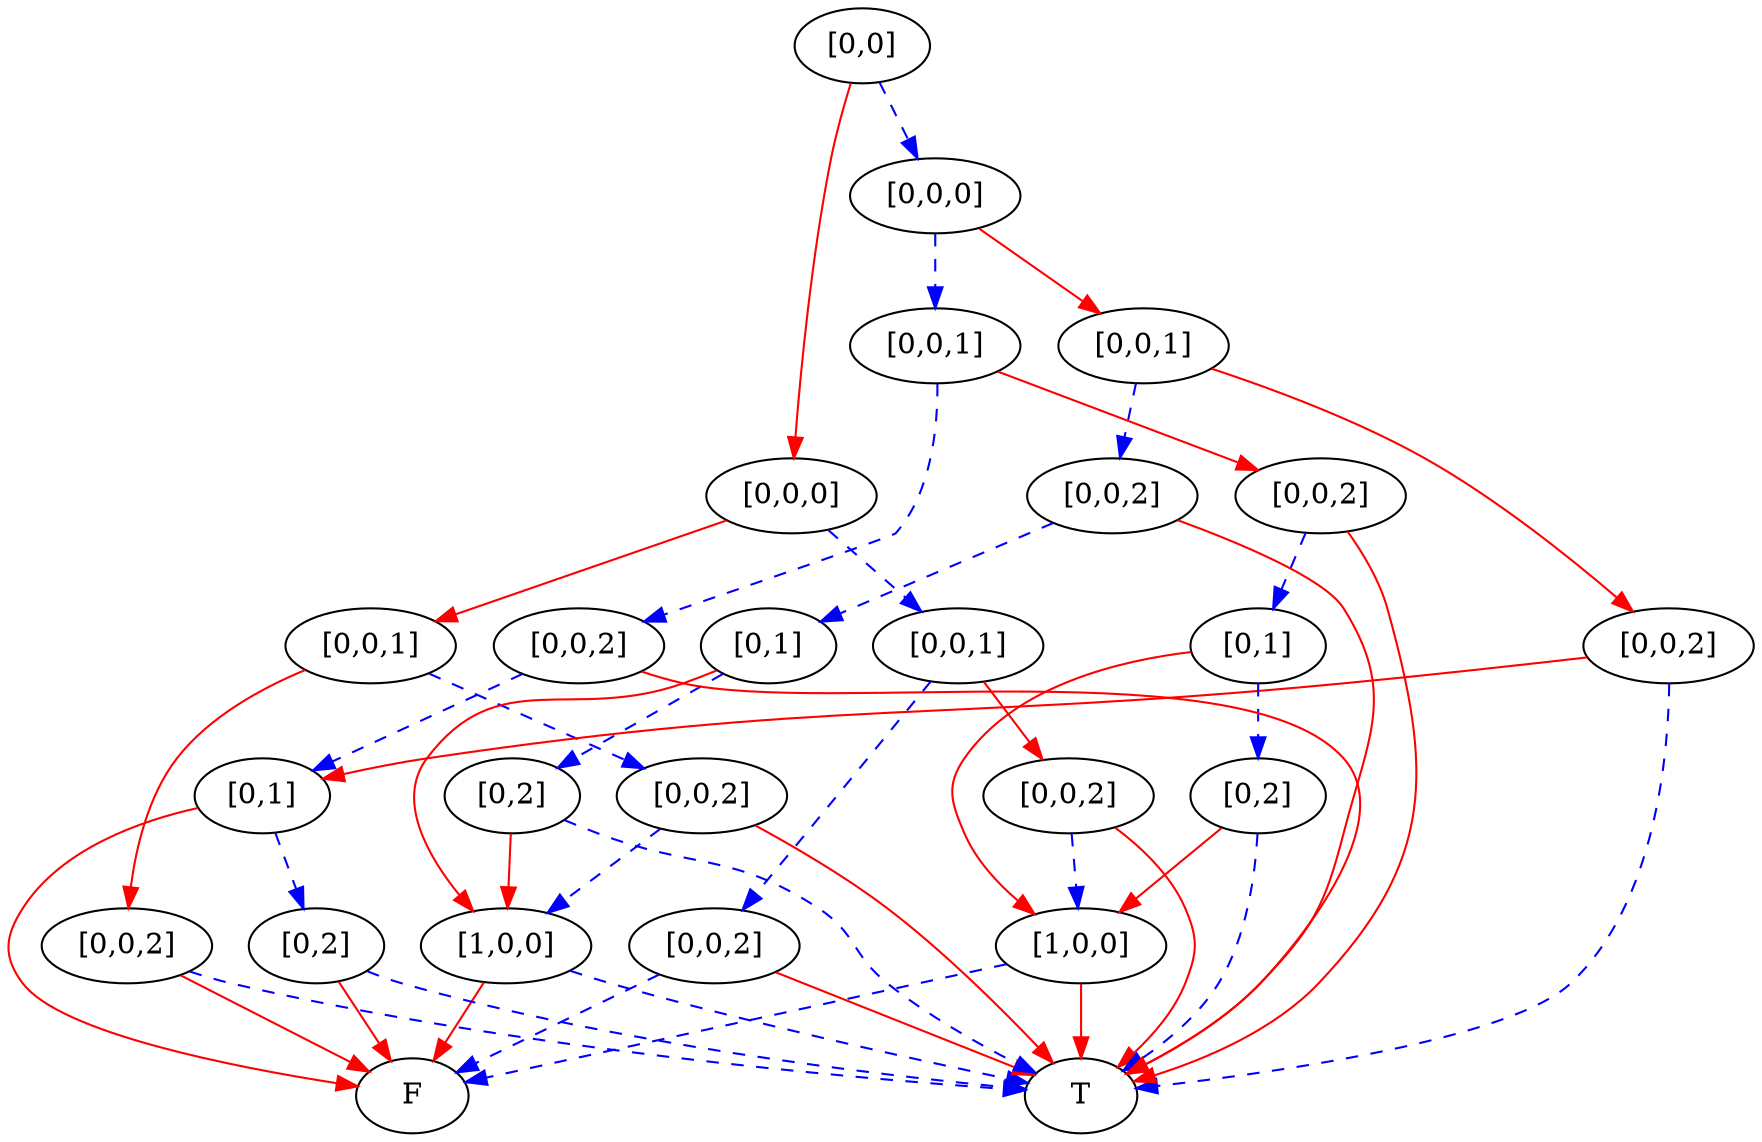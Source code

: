digraph {
    1 [label=F];
    2 [label=T];
    3 [label="[0,0,2]"];
    4 [label="[1,0,0]"];
    5 [label="[0,0,2]"];
    6 [label="[0,0,1]"];
    7 [label="[1,0,0]"];
    8 [label="[0,0,2]"];
    9 [label="[0,0,2]"];
    10 [label="[0,0,1]"];
    11 [label="[0,0,0]"];
    12 [label="[0,2]"];
    13 [label="[0,1]"];
    14 [label="[0,0,2]"];
    15 [label="[0,2]"];
    16 [label="[0,1]"];
    17 [label="[0,0,2]"];
    18 [label="[0,0,1]"];
    19 [label="[0,2]"];
    20 [label="[0,1]"];
    21 [label="[0,0,2]"];
    22 [label="[0,0,2]"];
    23 [label="[0,0,1]"];
    24 [label="[0,0,0]"];
    25 [label="[0,0]"];
    3 -> 2 [style=dashed
           ,color=blue];
    3 -> 1 [color=red];
    4 -> 2 [style=dashed
           ,color=blue];
    4 -> 1 [color=red];
    5 -> 4 [style=dashed
           ,color=blue];
    5 -> 2 [color=red];
    6 -> 3 [color=red];
    6 -> 5 [style=dashed
           ,color=blue];
    7 -> 1 [style=dashed
           ,color=blue];
    7 -> 2 [color=red];
    8 -> 7 [style=dashed
           ,color=blue];
    8 -> 2 [color=red];
    9 -> 1 [style=dashed
           ,color=blue];
    9 -> 2 [color=red];
    10 -> 8 [color=red];
    10 -> 9 [style=dashed
            ,color=blue];
    11 -> 6 [color=red];
    11 -> 10 [style=dashed
             ,color=blue];
    12 -> 2 [style=dashed
            ,color=blue];
    12 -> 1 [color=red];
    13 -> 12 [style=dashed
             ,color=blue];
    13 -> 1 [color=red];
    14 -> 13 [color=red];
    14 -> 2 [style=dashed
            ,color=blue];
    15 -> 4 [color=red];
    15 -> 2 [style=dashed
            ,color=blue];
    16 -> 4 [color=red];
    16 -> 15 [style=dashed
             ,color=blue];
    17 -> 16 [style=dashed
             ,color=blue];
    17 -> 2 [color=red];
    18 -> 14 [color=red];
    18 -> 17 [style=dashed
             ,color=blue];
    19 -> 7 [color=red];
    19 -> 2 [style=dashed
            ,color=blue];
    20 -> 7 [color=red];
    20 -> 19 [style=dashed
             ,color=blue];
    21 -> 20 [style=dashed
             ,color=blue];
    21 -> 2 [color=red];
    22 -> 13 [style=dashed
             ,color=blue];
    22 -> 2 [color=red];
    23 -> 21 [color=red];
    23 -> 22 [style=dashed
             ,color=blue];
    24 -> 18 [color=red];
    24 -> 23 [style=dashed
             ,color=blue];
    25 -> 11 [color=red];
    25 -> 24 [style=dashed
             ,color=blue];
}